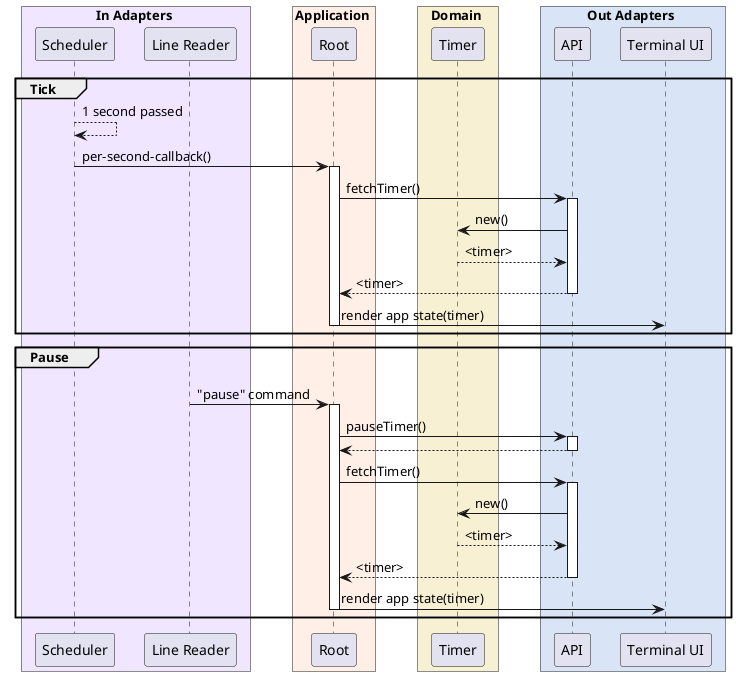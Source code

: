 @startuml
'https://plantuml.com/sequence-diagram

skinparam ParticipantPadding 10
skinparam BoxPadding 20

box In Adapters #F1E6FF
participant Scheduler as scheduler
participant "Line Reader" as reader
box Application #FFEFE6
participant "Root" as root
box Domain #F7F0D2
participant Timer as timer
box Out Adapters #DAE4F7
participant "API" as api
participant "Terminal UI" as tui

group Tick
scheduler --> scheduler: 1 second passed
scheduler -> root: per-second-callback()
activate root
root -> api: fetchTimer()
activate api
api -> timer: new()
api <-- timer: <timer>
return <timer>
'root <-- api: <timer>
'deactivate api
root -> tui: render app state(timer)
deactivate root
end

group Pause
' make the box span the full width
scheduler -[hidden]-> tui

reader -> root: "pause" command
activate root
root -> api: pauseTimer()
activate api
return
root -> api: fetchTimer()
activate api
api -> timer: new()
api <-- timer: <timer>
return <timer>
root -> tui: render app state(timer)
deactivate root

end


@enduml
